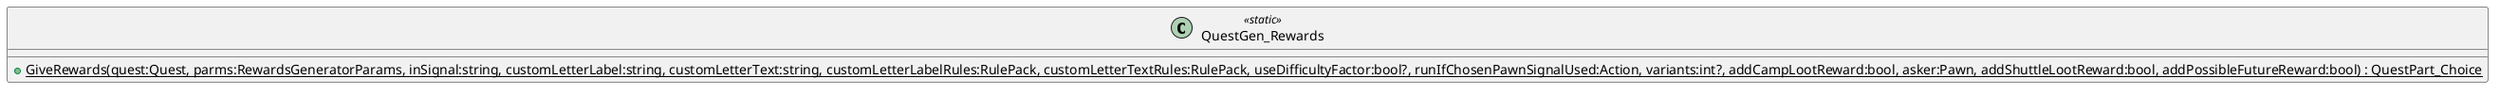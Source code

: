 @startuml
class QuestGen_Rewards <<static>> {
    + {static} GiveRewards(quest:Quest, parms:RewardsGeneratorParams, inSignal:string, customLetterLabel:string, customLetterText:string, customLetterLabelRules:RulePack, customLetterTextRules:RulePack, useDifficultyFactor:bool?, runIfChosenPawnSignalUsed:Action, variants:int?, addCampLootReward:bool, asker:Pawn, addShuttleLootReward:bool, addPossibleFutureReward:bool) : QuestPart_Choice
}
@enduml

